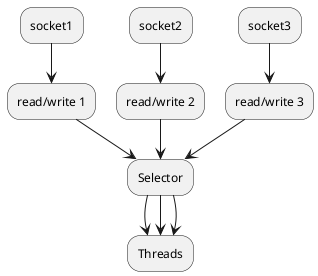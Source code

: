 @startuml
socket1--> read/write 1
--> "Selector"
-->Threads

socket2--> read/write 2
--> "Selector"
-->Threads

socket3--> read/write 3
--> "Selector"
-->Threads

@enduml
